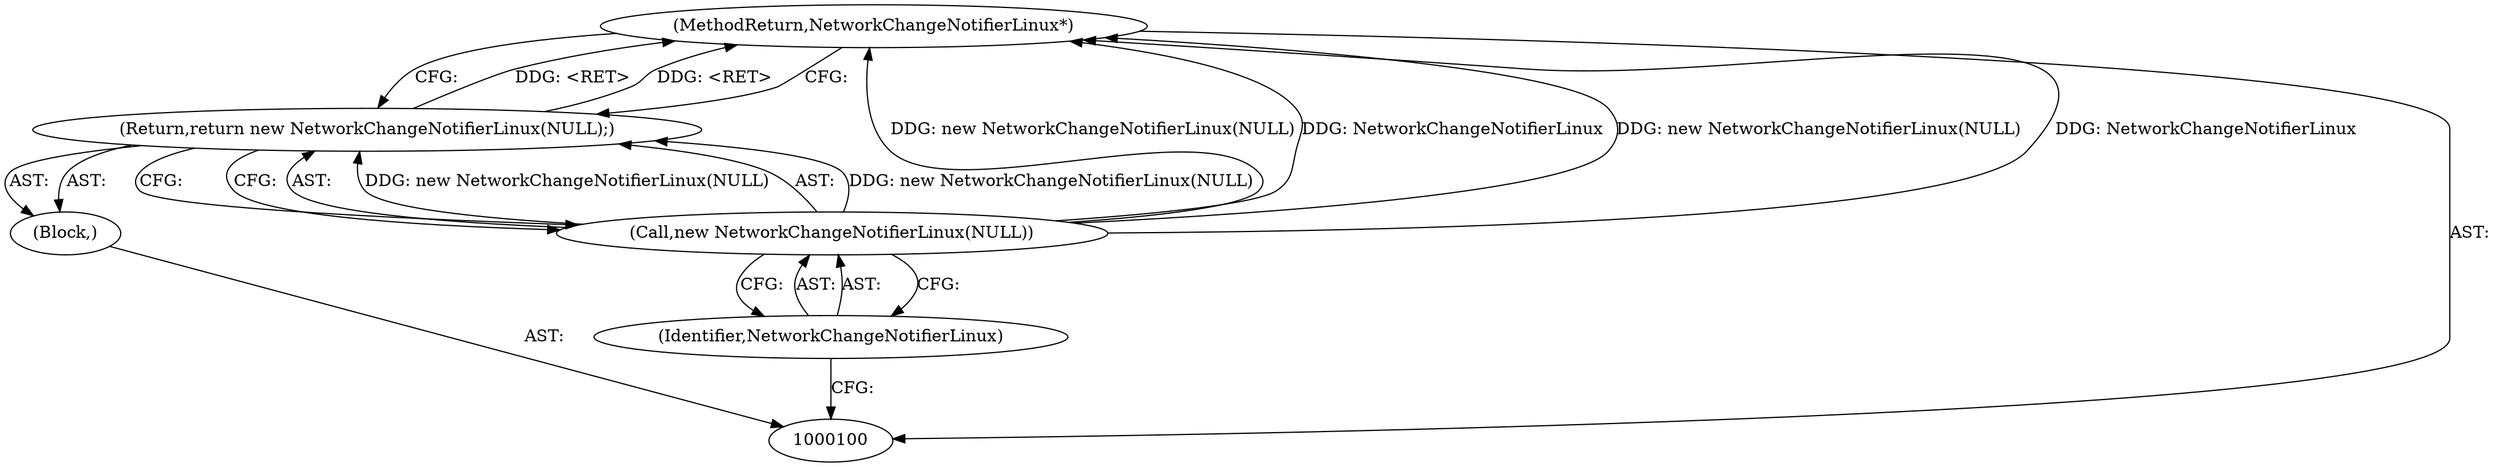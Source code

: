 digraph "0_Chrome_ae66a48d272b1fdc8bf475b107ae11d95edc91f9_3" {
"1000105" [label="(MethodReturn,NetworkChangeNotifierLinux*)"];
"1000101" [label="(Block,)"];
"1000104" [label="(Identifier,NetworkChangeNotifierLinux)"];
"1000102" [label="(Return,return new NetworkChangeNotifierLinux(NULL);)"];
"1000103" [label="(Call,new NetworkChangeNotifierLinux(NULL))"];
"1000105" -> "1000100"  [label="AST: "];
"1000105" -> "1000102"  [label="CFG: "];
"1000103" -> "1000105"  [label="DDG: new NetworkChangeNotifierLinux(NULL)"];
"1000103" -> "1000105"  [label="DDG: NetworkChangeNotifierLinux"];
"1000102" -> "1000105"  [label="DDG: <RET>"];
"1000101" -> "1000100"  [label="AST: "];
"1000102" -> "1000101"  [label="AST: "];
"1000104" -> "1000103"  [label="AST: "];
"1000104" -> "1000100"  [label="CFG: "];
"1000103" -> "1000104"  [label="CFG: "];
"1000102" -> "1000101"  [label="AST: "];
"1000102" -> "1000103"  [label="CFG: "];
"1000103" -> "1000102"  [label="AST: "];
"1000105" -> "1000102"  [label="CFG: "];
"1000102" -> "1000105"  [label="DDG: <RET>"];
"1000103" -> "1000102"  [label="DDG: new NetworkChangeNotifierLinux(NULL)"];
"1000103" -> "1000102"  [label="AST: "];
"1000103" -> "1000104"  [label="CFG: "];
"1000104" -> "1000103"  [label="AST: "];
"1000102" -> "1000103"  [label="CFG: "];
"1000103" -> "1000105"  [label="DDG: new NetworkChangeNotifierLinux(NULL)"];
"1000103" -> "1000105"  [label="DDG: NetworkChangeNotifierLinux"];
"1000103" -> "1000102"  [label="DDG: new NetworkChangeNotifierLinux(NULL)"];
}
